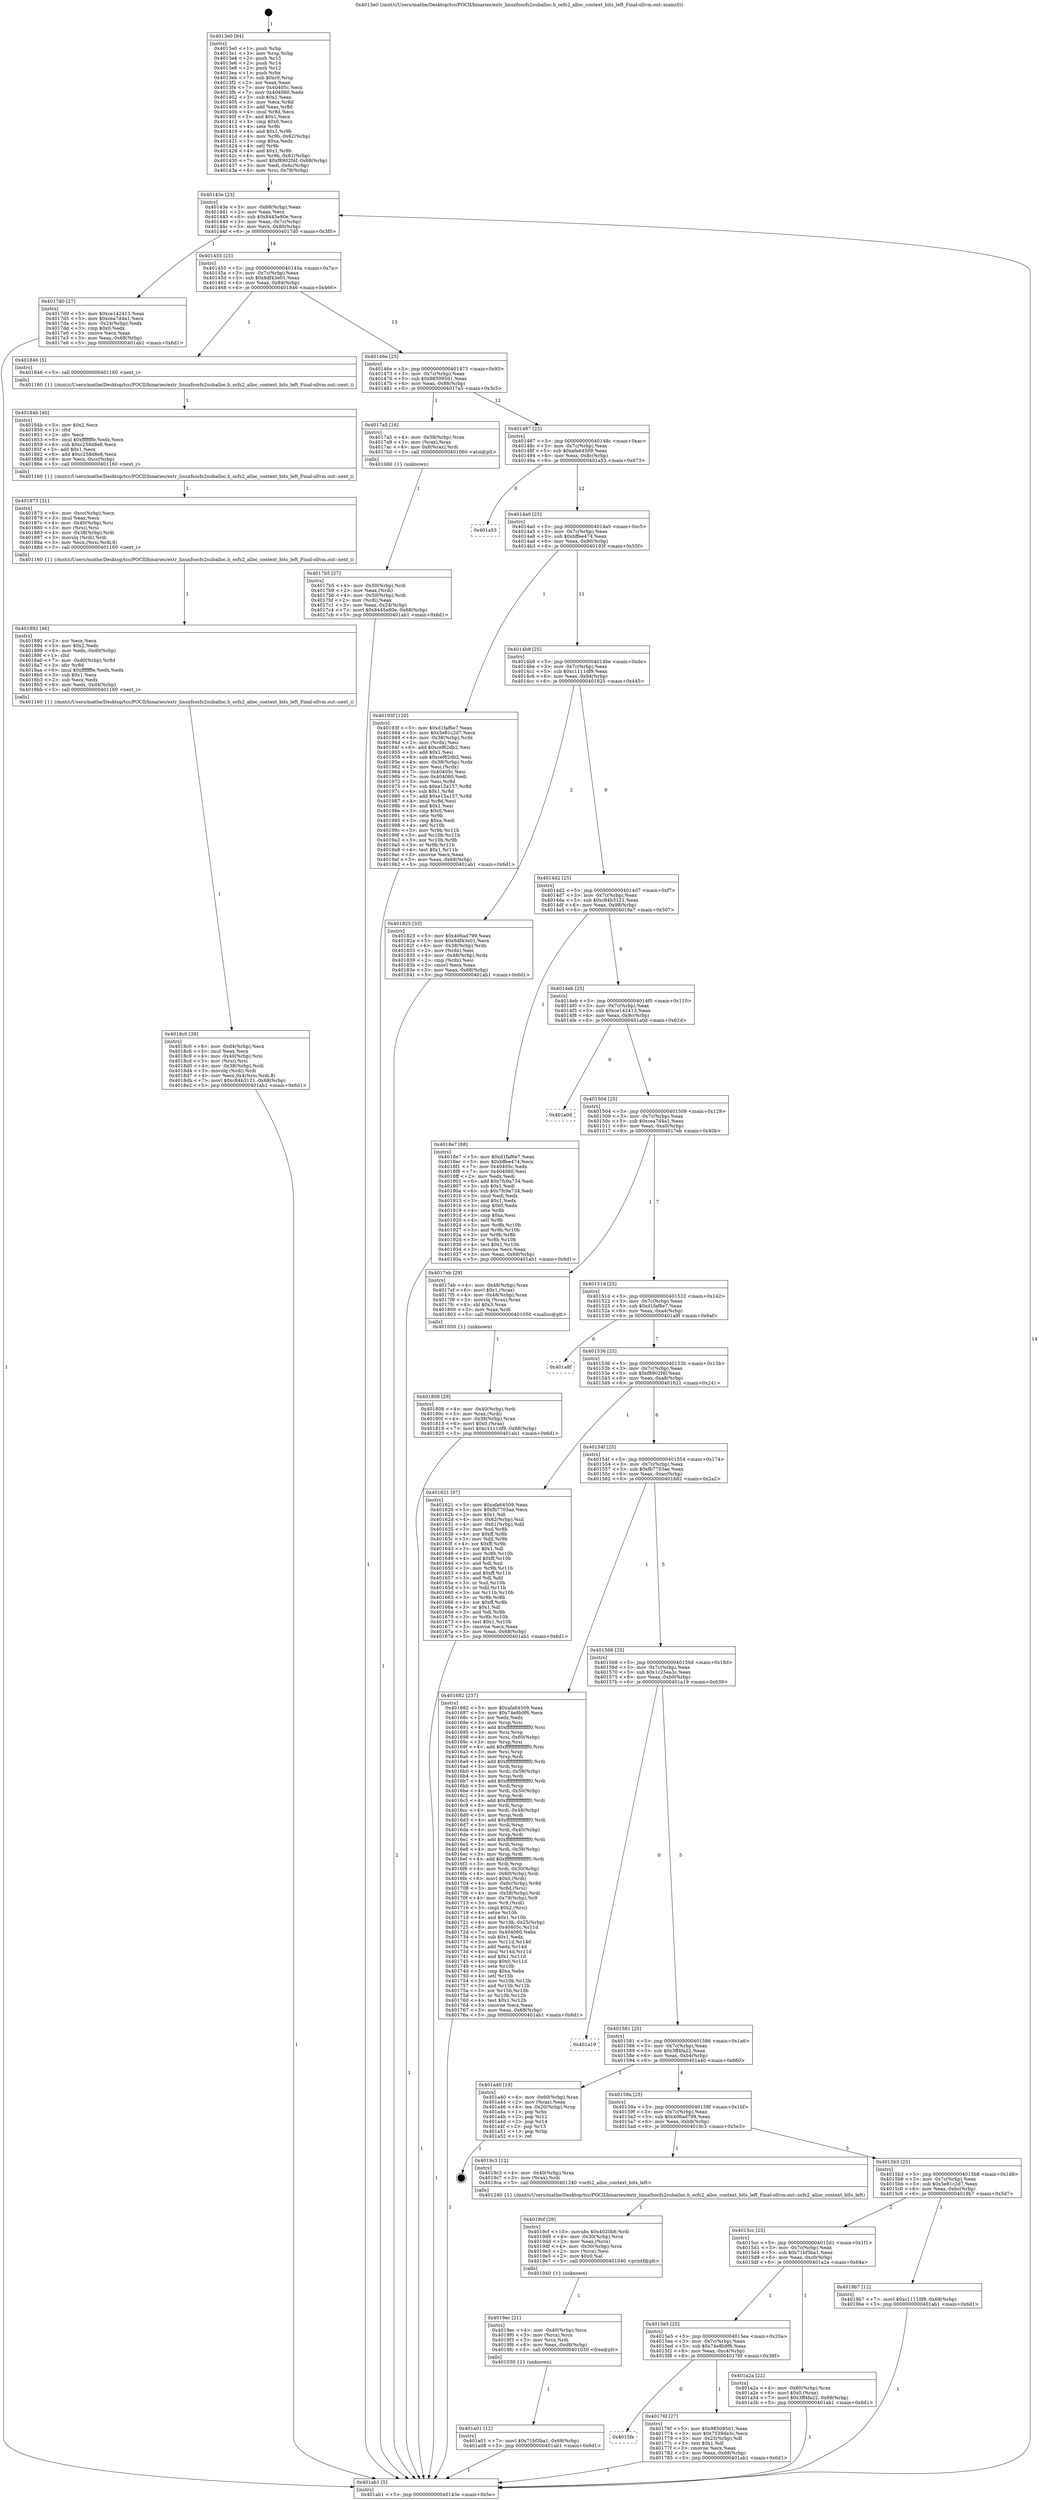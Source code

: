 digraph "0x4013e0" {
  label = "0x4013e0 (/mnt/c/Users/mathe/Desktop/tcc/POCII/binaries/extr_linuxfsocfs2suballoc.h_ocfs2_alloc_context_bits_left_Final-ollvm.out::main(0))"
  labelloc = "t"
  node[shape=record]

  Entry [label="",width=0.3,height=0.3,shape=circle,fillcolor=black,style=filled]
  "0x40143e" [label="{
     0x40143e [23]\l
     | [instrs]\l
     &nbsp;&nbsp;0x40143e \<+3\>: mov -0x68(%rbp),%eax\l
     &nbsp;&nbsp;0x401441 \<+2\>: mov %eax,%ecx\l
     &nbsp;&nbsp;0x401443 \<+6\>: sub $0x8445e80e,%ecx\l
     &nbsp;&nbsp;0x401449 \<+3\>: mov %eax,-0x7c(%rbp)\l
     &nbsp;&nbsp;0x40144c \<+3\>: mov %ecx,-0x80(%rbp)\l
     &nbsp;&nbsp;0x40144f \<+6\>: je 00000000004017d0 \<main+0x3f0\>\l
  }"]
  "0x4017d0" [label="{
     0x4017d0 [27]\l
     | [instrs]\l
     &nbsp;&nbsp;0x4017d0 \<+5\>: mov $0xce142413,%eax\l
     &nbsp;&nbsp;0x4017d5 \<+5\>: mov $0xcea7d4a1,%ecx\l
     &nbsp;&nbsp;0x4017da \<+3\>: mov -0x24(%rbp),%edx\l
     &nbsp;&nbsp;0x4017dd \<+3\>: cmp $0x0,%edx\l
     &nbsp;&nbsp;0x4017e0 \<+3\>: cmove %ecx,%eax\l
     &nbsp;&nbsp;0x4017e3 \<+3\>: mov %eax,-0x68(%rbp)\l
     &nbsp;&nbsp;0x4017e6 \<+5\>: jmp 0000000000401ab1 \<main+0x6d1\>\l
  }"]
  "0x401455" [label="{
     0x401455 [25]\l
     | [instrs]\l
     &nbsp;&nbsp;0x401455 \<+5\>: jmp 000000000040145a \<main+0x7a\>\l
     &nbsp;&nbsp;0x40145a \<+3\>: mov -0x7c(%rbp),%eax\l
     &nbsp;&nbsp;0x40145d \<+5\>: sub $0x8df43e01,%eax\l
     &nbsp;&nbsp;0x401462 \<+6\>: mov %eax,-0x84(%rbp)\l
     &nbsp;&nbsp;0x401468 \<+6\>: je 0000000000401846 \<main+0x466\>\l
  }"]
  Exit [label="",width=0.3,height=0.3,shape=circle,fillcolor=black,style=filled,peripheries=2]
  "0x401846" [label="{
     0x401846 [5]\l
     | [instrs]\l
     &nbsp;&nbsp;0x401846 \<+5\>: call 0000000000401160 \<next_i\>\l
     | [calls]\l
     &nbsp;&nbsp;0x401160 \{1\} (/mnt/c/Users/mathe/Desktop/tcc/POCII/binaries/extr_linuxfsocfs2suballoc.h_ocfs2_alloc_context_bits_left_Final-ollvm.out::next_i)\l
  }"]
  "0x40146e" [label="{
     0x40146e [25]\l
     | [instrs]\l
     &nbsp;&nbsp;0x40146e \<+5\>: jmp 0000000000401473 \<main+0x93\>\l
     &nbsp;&nbsp;0x401473 \<+3\>: mov -0x7c(%rbp),%eax\l
     &nbsp;&nbsp;0x401476 \<+5\>: sub $0x985095d1,%eax\l
     &nbsp;&nbsp;0x40147b \<+6\>: mov %eax,-0x88(%rbp)\l
     &nbsp;&nbsp;0x401481 \<+6\>: je 00000000004017a5 \<main+0x3c5\>\l
  }"]
  "0x401a01" [label="{
     0x401a01 [12]\l
     | [instrs]\l
     &nbsp;&nbsp;0x401a01 \<+7\>: movl $0x71bf3ba1,-0x68(%rbp)\l
     &nbsp;&nbsp;0x401a08 \<+5\>: jmp 0000000000401ab1 \<main+0x6d1\>\l
  }"]
  "0x4017a5" [label="{
     0x4017a5 [16]\l
     | [instrs]\l
     &nbsp;&nbsp;0x4017a5 \<+4\>: mov -0x58(%rbp),%rax\l
     &nbsp;&nbsp;0x4017a9 \<+3\>: mov (%rax),%rax\l
     &nbsp;&nbsp;0x4017ac \<+4\>: mov 0x8(%rax),%rdi\l
     &nbsp;&nbsp;0x4017b0 \<+5\>: call 0000000000401060 \<atoi@plt\>\l
     | [calls]\l
     &nbsp;&nbsp;0x401060 \{1\} (unknown)\l
  }"]
  "0x401487" [label="{
     0x401487 [25]\l
     | [instrs]\l
     &nbsp;&nbsp;0x401487 \<+5\>: jmp 000000000040148c \<main+0xac\>\l
     &nbsp;&nbsp;0x40148c \<+3\>: mov -0x7c(%rbp),%eax\l
     &nbsp;&nbsp;0x40148f \<+5\>: sub $0xafa64509,%eax\l
     &nbsp;&nbsp;0x401494 \<+6\>: mov %eax,-0x8c(%rbp)\l
     &nbsp;&nbsp;0x40149a \<+6\>: je 0000000000401a53 \<main+0x673\>\l
  }"]
  "0x4019ec" [label="{
     0x4019ec [21]\l
     | [instrs]\l
     &nbsp;&nbsp;0x4019ec \<+4\>: mov -0x40(%rbp),%rcx\l
     &nbsp;&nbsp;0x4019f0 \<+3\>: mov (%rcx),%rcx\l
     &nbsp;&nbsp;0x4019f3 \<+3\>: mov %rcx,%rdi\l
     &nbsp;&nbsp;0x4019f6 \<+6\>: mov %eax,-0xd8(%rbp)\l
     &nbsp;&nbsp;0x4019fc \<+5\>: call 0000000000401030 \<free@plt\>\l
     | [calls]\l
     &nbsp;&nbsp;0x401030 \{1\} (unknown)\l
  }"]
  "0x401a53" [label="{
     0x401a53\l
  }", style=dashed]
  "0x4014a0" [label="{
     0x4014a0 [25]\l
     | [instrs]\l
     &nbsp;&nbsp;0x4014a0 \<+5\>: jmp 00000000004014a5 \<main+0xc5\>\l
     &nbsp;&nbsp;0x4014a5 \<+3\>: mov -0x7c(%rbp),%eax\l
     &nbsp;&nbsp;0x4014a8 \<+5\>: sub $0xbffee474,%eax\l
     &nbsp;&nbsp;0x4014ad \<+6\>: mov %eax,-0x90(%rbp)\l
     &nbsp;&nbsp;0x4014b3 \<+6\>: je 000000000040193f \<main+0x55f\>\l
  }"]
  "0x4019cf" [label="{
     0x4019cf [29]\l
     | [instrs]\l
     &nbsp;&nbsp;0x4019cf \<+10\>: movabs $0x4020b6,%rdi\l
     &nbsp;&nbsp;0x4019d9 \<+4\>: mov -0x30(%rbp),%rcx\l
     &nbsp;&nbsp;0x4019dd \<+2\>: mov %eax,(%rcx)\l
     &nbsp;&nbsp;0x4019df \<+4\>: mov -0x30(%rbp),%rcx\l
     &nbsp;&nbsp;0x4019e3 \<+2\>: mov (%rcx),%esi\l
     &nbsp;&nbsp;0x4019e5 \<+2\>: mov $0x0,%al\l
     &nbsp;&nbsp;0x4019e7 \<+5\>: call 0000000000401040 \<printf@plt\>\l
     | [calls]\l
     &nbsp;&nbsp;0x401040 \{1\} (unknown)\l
  }"]
  "0x40193f" [label="{
     0x40193f [120]\l
     | [instrs]\l
     &nbsp;&nbsp;0x40193f \<+5\>: mov $0xd1faf6e7,%eax\l
     &nbsp;&nbsp;0x401944 \<+5\>: mov $0x5e81c2d7,%ecx\l
     &nbsp;&nbsp;0x401949 \<+4\>: mov -0x38(%rbp),%rdx\l
     &nbsp;&nbsp;0x40194d \<+2\>: mov (%rdx),%esi\l
     &nbsp;&nbsp;0x40194f \<+6\>: add $0xcef62db2,%esi\l
     &nbsp;&nbsp;0x401955 \<+3\>: add $0x1,%esi\l
     &nbsp;&nbsp;0x401958 \<+6\>: sub $0xcef62db2,%esi\l
     &nbsp;&nbsp;0x40195e \<+4\>: mov -0x38(%rbp),%rdx\l
     &nbsp;&nbsp;0x401962 \<+2\>: mov %esi,(%rdx)\l
     &nbsp;&nbsp;0x401964 \<+7\>: mov 0x40405c,%esi\l
     &nbsp;&nbsp;0x40196b \<+7\>: mov 0x404060,%edi\l
     &nbsp;&nbsp;0x401972 \<+3\>: mov %esi,%r8d\l
     &nbsp;&nbsp;0x401975 \<+7\>: sub $0xe15a157,%r8d\l
     &nbsp;&nbsp;0x40197c \<+4\>: sub $0x1,%r8d\l
     &nbsp;&nbsp;0x401980 \<+7\>: add $0xe15a157,%r8d\l
     &nbsp;&nbsp;0x401987 \<+4\>: imul %r8d,%esi\l
     &nbsp;&nbsp;0x40198b \<+3\>: and $0x1,%esi\l
     &nbsp;&nbsp;0x40198e \<+3\>: cmp $0x0,%esi\l
     &nbsp;&nbsp;0x401991 \<+4\>: sete %r9b\l
     &nbsp;&nbsp;0x401995 \<+3\>: cmp $0xa,%edi\l
     &nbsp;&nbsp;0x401998 \<+4\>: setl %r10b\l
     &nbsp;&nbsp;0x40199c \<+3\>: mov %r9b,%r11b\l
     &nbsp;&nbsp;0x40199f \<+3\>: and %r10b,%r11b\l
     &nbsp;&nbsp;0x4019a2 \<+3\>: xor %r10b,%r9b\l
     &nbsp;&nbsp;0x4019a5 \<+3\>: or %r9b,%r11b\l
     &nbsp;&nbsp;0x4019a8 \<+4\>: test $0x1,%r11b\l
     &nbsp;&nbsp;0x4019ac \<+3\>: cmovne %ecx,%eax\l
     &nbsp;&nbsp;0x4019af \<+3\>: mov %eax,-0x68(%rbp)\l
     &nbsp;&nbsp;0x4019b2 \<+5\>: jmp 0000000000401ab1 \<main+0x6d1\>\l
  }"]
  "0x4014b9" [label="{
     0x4014b9 [25]\l
     | [instrs]\l
     &nbsp;&nbsp;0x4014b9 \<+5\>: jmp 00000000004014be \<main+0xde\>\l
     &nbsp;&nbsp;0x4014be \<+3\>: mov -0x7c(%rbp),%eax\l
     &nbsp;&nbsp;0x4014c1 \<+5\>: sub $0xc1111df9,%eax\l
     &nbsp;&nbsp;0x4014c6 \<+6\>: mov %eax,-0x94(%rbp)\l
     &nbsp;&nbsp;0x4014cc \<+6\>: je 0000000000401825 \<main+0x445\>\l
  }"]
  "0x4018c0" [label="{
     0x4018c0 [39]\l
     | [instrs]\l
     &nbsp;&nbsp;0x4018c0 \<+6\>: mov -0xd4(%rbp),%ecx\l
     &nbsp;&nbsp;0x4018c6 \<+3\>: imul %eax,%ecx\l
     &nbsp;&nbsp;0x4018c9 \<+4\>: mov -0x40(%rbp),%rsi\l
     &nbsp;&nbsp;0x4018cd \<+3\>: mov (%rsi),%rsi\l
     &nbsp;&nbsp;0x4018d0 \<+4\>: mov -0x38(%rbp),%rdi\l
     &nbsp;&nbsp;0x4018d4 \<+3\>: movslq (%rdi),%rdi\l
     &nbsp;&nbsp;0x4018d7 \<+4\>: mov %ecx,0x4(%rsi,%rdi,8)\l
     &nbsp;&nbsp;0x4018db \<+7\>: movl $0xc84b3121,-0x68(%rbp)\l
     &nbsp;&nbsp;0x4018e2 \<+5\>: jmp 0000000000401ab1 \<main+0x6d1\>\l
  }"]
  "0x401825" [label="{
     0x401825 [33]\l
     | [instrs]\l
     &nbsp;&nbsp;0x401825 \<+5\>: mov $0x406ad799,%eax\l
     &nbsp;&nbsp;0x40182a \<+5\>: mov $0x8df43e01,%ecx\l
     &nbsp;&nbsp;0x40182f \<+4\>: mov -0x38(%rbp),%rdx\l
     &nbsp;&nbsp;0x401833 \<+2\>: mov (%rdx),%esi\l
     &nbsp;&nbsp;0x401835 \<+4\>: mov -0x48(%rbp),%rdx\l
     &nbsp;&nbsp;0x401839 \<+2\>: cmp (%rdx),%esi\l
     &nbsp;&nbsp;0x40183b \<+3\>: cmovl %ecx,%eax\l
     &nbsp;&nbsp;0x40183e \<+3\>: mov %eax,-0x68(%rbp)\l
     &nbsp;&nbsp;0x401841 \<+5\>: jmp 0000000000401ab1 \<main+0x6d1\>\l
  }"]
  "0x4014d2" [label="{
     0x4014d2 [25]\l
     | [instrs]\l
     &nbsp;&nbsp;0x4014d2 \<+5\>: jmp 00000000004014d7 \<main+0xf7\>\l
     &nbsp;&nbsp;0x4014d7 \<+3\>: mov -0x7c(%rbp),%eax\l
     &nbsp;&nbsp;0x4014da \<+5\>: sub $0xc84b3121,%eax\l
     &nbsp;&nbsp;0x4014df \<+6\>: mov %eax,-0x98(%rbp)\l
     &nbsp;&nbsp;0x4014e5 \<+6\>: je 00000000004018e7 \<main+0x507\>\l
  }"]
  "0x401892" [label="{
     0x401892 [46]\l
     | [instrs]\l
     &nbsp;&nbsp;0x401892 \<+2\>: xor %ecx,%ecx\l
     &nbsp;&nbsp;0x401894 \<+5\>: mov $0x2,%edx\l
     &nbsp;&nbsp;0x401899 \<+6\>: mov %edx,-0xd0(%rbp)\l
     &nbsp;&nbsp;0x40189f \<+1\>: cltd\l
     &nbsp;&nbsp;0x4018a0 \<+7\>: mov -0xd0(%rbp),%r8d\l
     &nbsp;&nbsp;0x4018a7 \<+3\>: idiv %r8d\l
     &nbsp;&nbsp;0x4018aa \<+6\>: imul $0xfffffffe,%edx,%edx\l
     &nbsp;&nbsp;0x4018b0 \<+3\>: sub $0x1,%ecx\l
     &nbsp;&nbsp;0x4018b3 \<+2\>: sub %ecx,%edx\l
     &nbsp;&nbsp;0x4018b5 \<+6\>: mov %edx,-0xd4(%rbp)\l
     &nbsp;&nbsp;0x4018bb \<+5\>: call 0000000000401160 \<next_i\>\l
     | [calls]\l
     &nbsp;&nbsp;0x401160 \{1\} (/mnt/c/Users/mathe/Desktop/tcc/POCII/binaries/extr_linuxfsocfs2suballoc.h_ocfs2_alloc_context_bits_left_Final-ollvm.out::next_i)\l
  }"]
  "0x4018e7" [label="{
     0x4018e7 [88]\l
     | [instrs]\l
     &nbsp;&nbsp;0x4018e7 \<+5\>: mov $0xd1faf6e7,%eax\l
     &nbsp;&nbsp;0x4018ec \<+5\>: mov $0xbffee474,%ecx\l
     &nbsp;&nbsp;0x4018f1 \<+7\>: mov 0x40405c,%edx\l
     &nbsp;&nbsp;0x4018f8 \<+7\>: mov 0x404060,%esi\l
     &nbsp;&nbsp;0x4018ff \<+2\>: mov %edx,%edi\l
     &nbsp;&nbsp;0x401901 \<+6\>: add $0x7fc9a734,%edi\l
     &nbsp;&nbsp;0x401907 \<+3\>: sub $0x1,%edi\l
     &nbsp;&nbsp;0x40190a \<+6\>: sub $0x7fc9a734,%edi\l
     &nbsp;&nbsp;0x401910 \<+3\>: imul %edi,%edx\l
     &nbsp;&nbsp;0x401913 \<+3\>: and $0x1,%edx\l
     &nbsp;&nbsp;0x401916 \<+3\>: cmp $0x0,%edx\l
     &nbsp;&nbsp;0x401919 \<+4\>: sete %r8b\l
     &nbsp;&nbsp;0x40191d \<+3\>: cmp $0xa,%esi\l
     &nbsp;&nbsp;0x401920 \<+4\>: setl %r9b\l
     &nbsp;&nbsp;0x401924 \<+3\>: mov %r8b,%r10b\l
     &nbsp;&nbsp;0x401927 \<+3\>: and %r9b,%r10b\l
     &nbsp;&nbsp;0x40192a \<+3\>: xor %r9b,%r8b\l
     &nbsp;&nbsp;0x40192d \<+3\>: or %r8b,%r10b\l
     &nbsp;&nbsp;0x401930 \<+4\>: test $0x1,%r10b\l
     &nbsp;&nbsp;0x401934 \<+3\>: cmovne %ecx,%eax\l
     &nbsp;&nbsp;0x401937 \<+3\>: mov %eax,-0x68(%rbp)\l
     &nbsp;&nbsp;0x40193a \<+5\>: jmp 0000000000401ab1 \<main+0x6d1\>\l
  }"]
  "0x4014eb" [label="{
     0x4014eb [25]\l
     | [instrs]\l
     &nbsp;&nbsp;0x4014eb \<+5\>: jmp 00000000004014f0 \<main+0x110\>\l
     &nbsp;&nbsp;0x4014f0 \<+3\>: mov -0x7c(%rbp),%eax\l
     &nbsp;&nbsp;0x4014f3 \<+5\>: sub $0xce142413,%eax\l
     &nbsp;&nbsp;0x4014f8 \<+6\>: mov %eax,-0x9c(%rbp)\l
     &nbsp;&nbsp;0x4014fe \<+6\>: je 0000000000401a0d \<main+0x62d\>\l
  }"]
  "0x401873" [label="{
     0x401873 [31]\l
     | [instrs]\l
     &nbsp;&nbsp;0x401873 \<+6\>: mov -0xcc(%rbp),%ecx\l
     &nbsp;&nbsp;0x401879 \<+3\>: imul %eax,%ecx\l
     &nbsp;&nbsp;0x40187c \<+4\>: mov -0x40(%rbp),%rsi\l
     &nbsp;&nbsp;0x401880 \<+3\>: mov (%rsi),%rsi\l
     &nbsp;&nbsp;0x401883 \<+4\>: mov -0x38(%rbp),%rdi\l
     &nbsp;&nbsp;0x401887 \<+3\>: movslq (%rdi),%rdi\l
     &nbsp;&nbsp;0x40188a \<+3\>: mov %ecx,(%rsi,%rdi,8)\l
     &nbsp;&nbsp;0x40188d \<+5\>: call 0000000000401160 \<next_i\>\l
     | [calls]\l
     &nbsp;&nbsp;0x401160 \{1\} (/mnt/c/Users/mathe/Desktop/tcc/POCII/binaries/extr_linuxfsocfs2suballoc.h_ocfs2_alloc_context_bits_left_Final-ollvm.out::next_i)\l
  }"]
  "0x401a0d" [label="{
     0x401a0d\l
  }", style=dashed]
  "0x401504" [label="{
     0x401504 [25]\l
     | [instrs]\l
     &nbsp;&nbsp;0x401504 \<+5\>: jmp 0000000000401509 \<main+0x129\>\l
     &nbsp;&nbsp;0x401509 \<+3\>: mov -0x7c(%rbp),%eax\l
     &nbsp;&nbsp;0x40150c \<+5\>: sub $0xcea7d4a1,%eax\l
     &nbsp;&nbsp;0x401511 \<+6\>: mov %eax,-0xa0(%rbp)\l
     &nbsp;&nbsp;0x401517 \<+6\>: je 00000000004017eb \<main+0x40b\>\l
  }"]
  "0x40184b" [label="{
     0x40184b [40]\l
     | [instrs]\l
     &nbsp;&nbsp;0x40184b \<+5\>: mov $0x2,%ecx\l
     &nbsp;&nbsp;0x401850 \<+1\>: cltd\l
     &nbsp;&nbsp;0x401851 \<+2\>: idiv %ecx\l
     &nbsp;&nbsp;0x401853 \<+6\>: imul $0xfffffffe,%edx,%ecx\l
     &nbsp;&nbsp;0x401859 \<+6\>: sub $0xc258d8e8,%ecx\l
     &nbsp;&nbsp;0x40185f \<+3\>: add $0x1,%ecx\l
     &nbsp;&nbsp;0x401862 \<+6\>: add $0xc258d8e8,%ecx\l
     &nbsp;&nbsp;0x401868 \<+6\>: mov %ecx,-0xcc(%rbp)\l
     &nbsp;&nbsp;0x40186e \<+5\>: call 0000000000401160 \<next_i\>\l
     | [calls]\l
     &nbsp;&nbsp;0x401160 \{1\} (/mnt/c/Users/mathe/Desktop/tcc/POCII/binaries/extr_linuxfsocfs2suballoc.h_ocfs2_alloc_context_bits_left_Final-ollvm.out::next_i)\l
  }"]
  "0x4017eb" [label="{
     0x4017eb [29]\l
     | [instrs]\l
     &nbsp;&nbsp;0x4017eb \<+4\>: mov -0x48(%rbp),%rax\l
     &nbsp;&nbsp;0x4017ef \<+6\>: movl $0x1,(%rax)\l
     &nbsp;&nbsp;0x4017f5 \<+4\>: mov -0x48(%rbp),%rax\l
     &nbsp;&nbsp;0x4017f9 \<+3\>: movslq (%rax),%rax\l
     &nbsp;&nbsp;0x4017fc \<+4\>: shl $0x3,%rax\l
     &nbsp;&nbsp;0x401800 \<+3\>: mov %rax,%rdi\l
     &nbsp;&nbsp;0x401803 \<+5\>: call 0000000000401050 \<malloc@plt\>\l
     | [calls]\l
     &nbsp;&nbsp;0x401050 \{1\} (unknown)\l
  }"]
  "0x40151d" [label="{
     0x40151d [25]\l
     | [instrs]\l
     &nbsp;&nbsp;0x40151d \<+5\>: jmp 0000000000401522 \<main+0x142\>\l
     &nbsp;&nbsp;0x401522 \<+3\>: mov -0x7c(%rbp),%eax\l
     &nbsp;&nbsp;0x401525 \<+5\>: sub $0xd1faf6e7,%eax\l
     &nbsp;&nbsp;0x40152a \<+6\>: mov %eax,-0xa4(%rbp)\l
     &nbsp;&nbsp;0x401530 \<+6\>: je 0000000000401a8f \<main+0x6af\>\l
  }"]
  "0x401808" [label="{
     0x401808 [29]\l
     | [instrs]\l
     &nbsp;&nbsp;0x401808 \<+4\>: mov -0x40(%rbp),%rdi\l
     &nbsp;&nbsp;0x40180c \<+3\>: mov %rax,(%rdi)\l
     &nbsp;&nbsp;0x40180f \<+4\>: mov -0x38(%rbp),%rax\l
     &nbsp;&nbsp;0x401813 \<+6\>: movl $0x0,(%rax)\l
     &nbsp;&nbsp;0x401819 \<+7\>: movl $0xc1111df9,-0x68(%rbp)\l
     &nbsp;&nbsp;0x401820 \<+5\>: jmp 0000000000401ab1 \<main+0x6d1\>\l
  }"]
  "0x401a8f" [label="{
     0x401a8f\l
  }", style=dashed]
  "0x401536" [label="{
     0x401536 [25]\l
     | [instrs]\l
     &nbsp;&nbsp;0x401536 \<+5\>: jmp 000000000040153b \<main+0x15b\>\l
     &nbsp;&nbsp;0x40153b \<+3\>: mov -0x7c(%rbp),%eax\l
     &nbsp;&nbsp;0x40153e \<+5\>: sub $0xf8902f4f,%eax\l
     &nbsp;&nbsp;0x401543 \<+6\>: mov %eax,-0xa8(%rbp)\l
     &nbsp;&nbsp;0x401549 \<+6\>: je 0000000000401621 \<main+0x241\>\l
  }"]
  "0x4017b5" [label="{
     0x4017b5 [27]\l
     | [instrs]\l
     &nbsp;&nbsp;0x4017b5 \<+4\>: mov -0x50(%rbp),%rdi\l
     &nbsp;&nbsp;0x4017b9 \<+2\>: mov %eax,(%rdi)\l
     &nbsp;&nbsp;0x4017bb \<+4\>: mov -0x50(%rbp),%rdi\l
     &nbsp;&nbsp;0x4017bf \<+2\>: mov (%rdi),%eax\l
     &nbsp;&nbsp;0x4017c1 \<+3\>: mov %eax,-0x24(%rbp)\l
     &nbsp;&nbsp;0x4017c4 \<+7\>: movl $0x8445e80e,-0x68(%rbp)\l
     &nbsp;&nbsp;0x4017cb \<+5\>: jmp 0000000000401ab1 \<main+0x6d1\>\l
  }"]
  "0x401621" [label="{
     0x401621 [97]\l
     | [instrs]\l
     &nbsp;&nbsp;0x401621 \<+5\>: mov $0xafa64509,%eax\l
     &nbsp;&nbsp;0x401626 \<+5\>: mov $0xfb7703ae,%ecx\l
     &nbsp;&nbsp;0x40162b \<+2\>: mov $0x1,%dl\l
     &nbsp;&nbsp;0x40162d \<+4\>: mov -0x62(%rbp),%sil\l
     &nbsp;&nbsp;0x401631 \<+4\>: mov -0x61(%rbp),%dil\l
     &nbsp;&nbsp;0x401635 \<+3\>: mov %sil,%r8b\l
     &nbsp;&nbsp;0x401638 \<+4\>: xor $0xff,%r8b\l
     &nbsp;&nbsp;0x40163c \<+3\>: mov %dil,%r9b\l
     &nbsp;&nbsp;0x40163f \<+4\>: xor $0xff,%r9b\l
     &nbsp;&nbsp;0x401643 \<+3\>: xor $0x1,%dl\l
     &nbsp;&nbsp;0x401646 \<+3\>: mov %r8b,%r10b\l
     &nbsp;&nbsp;0x401649 \<+4\>: and $0xff,%r10b\l
     &nbsp;&nbsp;0x40164d \<+3\>: and %dl,%sil\l
     &nbsp;&nbsp;0x401650 \<+3\>: mov %r9b,%r11b\l
     &nbsp;&nbsp;0x401653 \<+4\>: and $0xff,%r11b\l
     &nbsp;&nbsp;0x401657 \<+3\>: and %dl,%dil\l
     &nbsp;&nbsp;0x40165a \<+3\>: or %sil,%r10b\l
     &nbsp;&nbsp;0x40165d \<+3\>: or %dil,%r11b\l
     &nbsp;&nbsp;0x401660 \<+3\>: xor %r11b,%r10b\l
     &nbsp;&nbsp;0x401663 \<+3\>: or %r9b,%r8b\l
     &nbsp;&nbsp;0x401666 \<+4\>: xor $0xff,%r8b\l
     &nbsp;&nbsp;0x40166a \<+3\>: or $0x1,%dl\l
     &nbsp;&nbsp;0x40166d \<+3\>: and %dl,%r8b\l
     &nbsp;&nbsp;0x401670 \<+3\>: or %r8b,%r10b\l
     &nbsp;&nbsp;0x401673 \<+4\>: test $0x1,%r10b\l
     &nbsp;&nbsp;0x401677 \<+3\>: cmovne %ecx,%eax\l
     &nbsp;&nbsp;0x40167a \<+3\>: mov %eax,-0x68(%rbp)\l
     &nbsp;&nbsp;0x40167d \<+5\>: jmp 0000000000401ab1 \<main+0x6d1\>\l
  }"]
  "0x40154f" [label="{
     0x40154f [25]\l
     | [instrs]\l
     &nbsp;&nbsp;0x40154f \<+5\>: jmp 0000000000401554 \<main+0x174\>\l
     &nbsp;&nbsp;0x401554 \<+3\>: mov -0x7c(%rbp),%eax\l
     &nbsp;&nbsp;0x401557 \<+5\>: sub $0xfb7703ae,%eax\l
     &nbsp;&nbsp;0x40155c \<+6\>: mov %eax,-0xac(%rbp)\l
     &nbsp;&nbsp;0x401562 \<+6\>: je 0000000000401682 \<main+0x2a2\>\l
  }"]
  "0x401ab1" [label="{
     0x401ab1 [5]\l
     | [instrs]\l
     &nbsp;&nbsp;0x401ab1 \<+5\>: jmp 000000000040143e \<main+0x5e\>\l
  }"]
  "0x4013e0" [label="{
     0x4013e0 [94]\l
     | [instrs]\l
     &nbsp;&nbsp;0x4013e0 \<+1\>: push %rbp\l
     &nbsp;&nbsp;0x4013e1 \<+3\>: mov %rsp,%rbp\l
     &nbsp;&nbsp;0x4013e4 \<+2\>: push %r15\l
     &nbsp;&nbsp;0x4013e6 \<+2\>: push %r14\l
     &nbsp;&nbsp;0x4013e8 \<+2\>: push %r12\l
     &nbsp;&nbsp;0x4013ea \<+1\>: push %rbx\l
     &nbsp;&nbsp;0x4013eb \<+7\>: sub $0xc0,%rsp\l
     &nbsp;&nbsp;0x4013f2 \<+2\>: xor %eax,%eax\l
     &nbsp;&nbsp;0x4013f4 \<+7\>: mov 0x40405c,%ecx\l
     &nbsp;&nbsp;0x4013fb \<+7\>: mov 0x404060,%edx\l
     &nbsp;&nbsp;0x401402 \<+3\>: sub $0x1,%eax\l
     &nbsp;&nbsp;0x401405 \<+3\>: mov %ecx,%r8d\l
     &nbsp;&nbsp;0x401408 \<+3\>: add %eax,%r8d\l
     &nbsp;&nbsp;0x40140b \<+4\>: imul %r8d,%ecx\l
     &nbsp;&nbsp;0x40140f \<+3\>: and $0x1,%ecx\l
     &nbsp;&nbsp;0x401412 \<+3\>: cmp $0x0,%ecx\l
     &nbsp;&nbsp;0x401415 \<+4\>: sete %r9b\l
     &nbsp;&nbsp;0x401419 \<+4\>: and $0x1,%r9b\l
     &nbsp;&nbsp;0x40141d \<+4\>: mov %r9b,-0x62(%rbp)\l
     &nbsp;&nbsp;0x401421 \<+3\>: cmp $0xa,%edx\l
     &nbsp;&nbsp;0x401424 \<+4\>: setl %r9b\l
     &nbsp;&nbsp;0x401428 \<+4\>: and $0x1,%r9b\l
     &nbsp;&nbsp;0x40142c \<+4\>: mov %r9b,-0x61(%rbp)\l
     &nbsp;&nbsp;0x401430 \<+7\>: movl $0xf8902f4f,-0x68(%rbp)\l
     &nbsp;&nbsp;0x401437 \<+3\>: mov %edi,-0x6c(%rbp)\l
     &nbsp;&nbsp;0x40143a \<+4\>: mov %rsi,-0x78(%rbp)\l
  }"]
  "0x4015fe" [label="{
     0x4015fe\l
  }", style=dashed]
  "0x401682" [label="{
     0x401682 [237]\l
     | [instrs]\l
     &nbsp;&nbsp;0x401682 \<+5\>: mov $0xafa64509,%eax\l
     &nbsp;&nbsp;0x401687 \<+5\>: mov $0x74e8b9f6,%ecx\l
     &nbsp;&nbsp;0x40168c \<+2\>: xor %edx,%edx\l
     &nbsp;&nbsp;0x40168e \<+3\>: mov %rsp,%rsi\l
     &nbsp;&nbsp;0x401691 \<+4\>: add $0xfffffffffffffff0,%rsi\l
     &nbsp;&nbsp;0x401695 \<+3\>: mov %rsi,%rsp\l
     &nbsp;&nbsp;0x401698 \<+4\>: mov %rsi,-0x60(%rbp)\l
     &nbsp;&nbsp;0x40169c \<+3\>: mov %rsp,%rsi\l
     &nbsp;&nbsp;0x40169f \<+4\>: add $0xfffffffffffffff0,%rsi\l
     &nbsp;&nbsp;0x4016a3 \<+3\>: mov %rsi,%rsp\l
     &nbsp;&nbsp;0x4016a6 \<+3\>: mov %rsp,%rdi\l
     &nbsp;&nbsp;0x4016a9 \<+4\>: add $0xfffffffffffffff0,%rdi\l
     &nbsp;&nbsp;0x4016ad \<+3\>: mov %rdi,%rsp\l
     &nbsp;&nbsp;0x4016b0 \<+4\>: mov %rdi,-0x58(%rbp)\l
     &nbsp;&nbsp;0x4016b4 \<+3\>: mov %rsp,%rdi\l
     &nbsp;&nbsp;0x4016b7 \<+4\>: add $0xfffffffffffffff0,%rdi\l
     &nbsp;&nbsp;0x4016bb \<+3\>: mov %rdi,%rsp\l
     &nbsp;&nbsp;0x4016be \<+4\>: mov %rdi,-0x50(%rbp)\l
     &nbsp;&nbsp;0x4016c2 \<+3\>: mov %rsp,%rdi\l
     &nbsp;&nbsp;0x4016c5 \<+4\>: add $0xfffffffffffffff0,%rdi\l
     &nbsp;&nbsp;0x4016c9 \<+3\>: mov %rdi,%rsp\l
     &nbsp;&nbsp;0x4016cc \<+4\>: mov %rdi,-0x48(%rbp)\l
     &nbsp;&nbsp;0x4016d0 \<+3\>: mov %rsp,%rdi\l
     &nbsp;&nbsp;0x4016d3 \<+4\>: add $0xfffffffffffffff0,%rdi\l
     &nbsp;&nbsp;0x4016d7 \<+3\>: mov %rdi,%rsp\l
     &nbsp;&nbsp;0x4016da \<+4\>: mov %rdi,-0x40(%rbp)\l
     &nbsp;&nbsp;0x4016de \<+3\>: mov %rsp,%rdi\l
     &nbsp;&nbsp;0x4016e1 \<+4\>: add $0xfffffffffffffff0,%rdi\l
     &nbsp;&nbsp;0x4016e5 \<+3\>: mov %rdi,%rsp\l
     &nbsp;&nbsp;0x4016e8 \<+4\>: mov %rdi,-0x38(%rbp)\l
     &nbsp;&nbsp;0x4016ec \<+3\>: mov %rsp,%rdi\l
     &nbsp;&nbsp;0x4016ef \<+4\>: add $0xfffffffffffffff0,%rdi\l
     &nbsp;&nbsp;0x4016f3 \<+3\>: mov %rdi,%rsp\l
     &nbsp;&nbsp;0x4016f6 \<+4\>: mov %rdi,-0x30(%rbp)\l
     &nbsp;&nbsp;0x4016fa \<+4\>: mov -0x60(%rbp),%rdi\l
     &nbsp;&nbsp;0x4016fe \<+6\>: movl $0x0,(%rdi)\l
     &nbsp;&nbsp;0x401704 \<+4\>: mov -0x6c(%rbp),%r8d\l
     &nbsp;&nbsp;0x401708 \<+3\>: mov %r8d,(%rsi)\l
     &nbsp;&nbsp;0x40170b \<+4\>: mov -0x58(%rbp),%rdi\l
     &nbsp;&nbsp;0x40170f \<+4\>: mov -0x78(%rbp),%r9\l
     &nbsp;&nbsp;0x401713 \<+3\>: mov %r9,(%rdi)\l
     &nbsp;&nbsp;0x401716 \<+3\>: cmpl $0x2,(%rsi)\l
     &nbsp;&nbsp;0x401719 \<+4\>: setne %r10b\l
     &nbsp;&nbsp;0x40171d \<+4\>: and $0x1,%r10b\l
     &nbsp;&nbsp;0x401721 \<+4\>: mov %r10b,-0x25(%rbp)\l
     &nbsp;&nbsp;0x401725 \<+8\>: mov 0x40405c,%r11d\l
     &nbsp;&nbsp;0x40172d \<+7\>: mov 0x404060,%ebx\l
     &nbsp;&nbsp;0x401734 \<+3\>: sub $0x1,%edx\l
     &nbsp;&nbsp;0x401737 \<+3\>: mov %r11d,%r14d\l
     &nbsp;&nbsp;0x40173a \<+3\>: add %edx,%r14d\l
     &nbsp;&nbsp;0x40173d \<+4\>: imul %r14d,%r11d\l
     &nbsp;&nbsp;0x401741 \<+4\>: and $0x1,%r11d\l
     &nbsp;&nbsp;0x401745 \<+4\>: cmp $0x0,%r11d\l
     &nbsp;&nbsp;0x401749 \<+4\>: sete %r10b\l
     &nbsp;&nbsp;0x40174d \<+3\>: cmp $0xa,%ebx\l
     &nbsp;&nbsp;0x401750 \<+4\>: setl %r15b\l
     &nbsp;&nbsp;0x401754 \<+3\>: mov %r10b,%r12b\l
     &nbsp;&nbsp;0x401757 \<+3\>: and %r15b,%r12b\l
     &nbsp;&nbsp;0x40175a \<+3\>: xor %r15b,%r10b\l
     &nbsp;&nbsp;0x40175d \<+3\>: or %r10b,%r12b\l
     &nbsp;&nbsp;0x401760 \<+4\>: test $0x1,%r12b\l
     &nbsp;&nbsp;0x401764 \<+3\>: cmovne %ecx,%eax\l
     &nbsp;&nbsp;0x401767 \<+3\>: mov %eax,-0x68(%rbp)\l
     &nbsp;&nbsp;0x40176a \<+5\>: jmp 0000000000401ab1 \<main+0x6d1\>\l
  }"]
  "0x401568" [label="{
     0x401568 [25]\l
     | [instrs]\l
     &nbsp;&nbsp;0x401568 \<+5\>: jmp 000000000040156d \<main+0x18d\>\l
     &nbsp;&nbsp;0x40156d \<+3\>: mov -0x7c(%rbp),%eax\l
     &nbsp;&nbsp;0x401570 \<+5\>: sub $0x1c25ea3c,%eax\l
     &nbsp;&nbsp;0x401575 \<+6\>: mov %eax,-0xb0(%rbp)\l
     &nbsp;&nbsp;0x40157b \<+6\>: je 0000000000401a19 \<main+0x639\>\l
  }"]
  "0x40176f" [label="{
     0x40176f [27]\l
     | [instrs]\l
     &nbsp;&nbsp;0x40176f \<+5\>: mov $0x985095d1,%eax\l
     &nbsp;&nbsp;0x401774 \<+5\>: mov $0x7539de3c,%ecx\l
     &nbsp;&nbsp;0x401779 \<+3\>: mov -0x25(%rbp),%dl\l
     &nbsp;&nbsp;0x40177c \<+3\>: test $0x1,%dl\l
     &nbsp;&nbsp;0x40177f \<+3\>: cmovne %ecx,%eax\l
     &nbsp;&nbsp;0x401782 \<+3\>: mov %eax,-0x68(%rbp)\l
     &nbsp;&nbsp;0x401785 \<+5\>: jmp 0000000000401ab1 \<main+0x6d1\>\l
  }"]
  "0x4015e5" [label="{
     0x4015e5 [25]\l
     | [instrs]\l
     &nbsp;&nbsp;0x4015e5 \<+5\>: jmp 00000000004015ea \<main+0x20a\>\l
     &nbsp;&nbsp;0x4015ea \<+3\>: mov -0x7c(%rbp),%eax\l
     &nbsp;&nbsp;0x4015ed \<+5\>: sub $0x74e8b9f6,%eax\l
     &nbsp;&nbsp;0x4015f2 \<+6\>: mov %eax,-0xc4(%rbp)\l
     &nbsp;&nbsp;0x4015f8 \<+6\>: je 000000000040176f \<main+0x38f\>\l
  }"]
  "0x401a19" [label="{
     0x401a19\l
  }", style=dashed]
  "0x401581" [label="{
     0x401581 [25]\l
     | [instrs]\l
     &nbsp;&nbsp;0x401581 \<+5\>: jmp 0000000000401586 \<main+0x1a6\>\l
     &nbsp;&nbsp;0x401586 \<+3\>: mov -0x7c(%rbp),%eax\l
     &nbsp;&nbsp;0x401589 \<+5\>: sub $0x3ff4fa22,%eax\l
     &nbsp;&nbsp;0x40158e \<+6\>: mov %eax,-0xb4(%rbp)\l
     &nbsp;&nbsp;0x401594 \<+6\>: je 0000000000401a40 \<main+0x660\>\l
  }"]
  "0x401a2a" [label="{
     0x401a2a [22]\l
     | [instrs]\l
     &nbsp;&nbsp;0x401a2a \<+4\>: mov -0x60(%rbp),%rax\l
     &nbsp;&nbsp;0x401a2e \<+6\>: movl $0x0,(%rax)\l
     &nbsp;&nbsp;0x401a34 \<+7\>: movl $0x3ff4fa22,-0x68(%rbp)\l
     &nbsp;&nbsp;0x401a3b \<+5\>: jmp 0000000000401ab1 \<main+0x6d1\>\l
  }"]
  "0x401a40" [label="{
     0x401a40 [19]\l
     | [instrs]\l
     &nbsp;&nbsp;0x401a40 \<+4\>: mov -0x60(%rbp),%rax\l
     &nbsp;&nbsp;0x401a44 \<+2\>: mov (%rax),%eax\l
     &nbsp;&nbsp;0x401a46 \<+4\>: lea -0x20(%rbp),%rsp\l
     &nbsp;&nbsp;0x401a4a \<+1\>: pop %rbx\l
     &nbsp;&nbsp;0x401a4b \<+2\>: pop %r12\l
     &nbsp;&nbsp;0x401a4d \<+2\>: pop %r14\l
     &nbsp;&nbsp;0x401a4f \<+2\>: pop %r15\l
     &nbsp;&nbsp;0x401a51 \<+1\>: pop %rbp\l
     &nbsp;&nbsp;0x401a52 \<+1\>: ret\l
  }"]
  "0x40159a" [label="{
     0x40159a [25]\l
     | [instrs]\l
     &nbsp;&nbsp;0x40159a \<+5\>: jmp 000000000040159f \<main+0x1bf\>\l
     &nbsp;&nbsp;0x40159f \<+3\>: mov -0x7c(%rbp),%eax\l
     &nbsp;&nbsp;0x4015a2 \<+5\>: sub $0x406ad799,%eax\l
     &nbsp;&nbsp;0x4015a7 \<+6\>: mov %eax,-0xb8(%rbp)\l
     &nbsp;&nbsp;0x4015ad \<+6\>: je 00000000004019c3 \<main+0x5e3\>\l
  }"]
  "0x4015cc" [label="{
     0x4015cc [25]\l
     | [instrs]\l
     &nbsp;&nbsp;0x4015cc \<+5\>: jmp 00000000004015d1 \<main+0x1f1\>\l
     &nbsp;&nbsp;0x4015d1 \<+3\>: mov -0x7c(%rbp),%eax\l
     &nbsp;&nbsp;0x4015d4 \<+5\>: sub $0x71bf3ba1,%eax\l
     &nbsp;&nbsp;0x4015d9 \<+6\>: mov %eax,-0xc0(%rbp)\l
     &nbsp;&nbsp;0x4015df \<+6\>: je 0000000000401a2a \<main+0x64a\>\l
  }"]
  "0x4019c3" [label="{
     0x4019c3 [12]\l
     | [instrs]\l
     &nbsp;&nbsp;0x4019c3 \<+4\>: mov -0x40(%rbp),%rax\l
     &nbsp;&nbsp;0x4019c7 \<+3\>: mov (%rax),%rdi\l
     &nbsp;&nbsp;0x4019ca \<+5\>: call 0000000000401240 \<ocfs2_alloc_context_bits_left\>\l
     | [calls]\l
     &nbsp;&nbsp;0x401240 \{1\} (/mnt/c/Users/mathe/Desktop/tcc/POCII/binaries/extr_linuxfsocfs2suballoc.h_ocfs2_alloc_context_bits_left_Final-ollvm.out::ocfs2_alloc_context_bits_left)\l
  }"]
  "0x4015b3" [label="{
     0x4015b3 [25]\l
     | [instrs]\l
     &nbsp;&nbsp;0x4015b3 \<+5\>: jmp 00000000004015b8 \<main+0x1d8\>\l
     &nbsp;&nbsp;0x4015b8 \<+3\>: mov -0x7c(%rbp),%eax\l
     &nbsp;&nbsp;0x4015bb \<+5\>: sub $0x5e81c2d7,%eax\l
     &nbsp;&nbsp;0x4015c0 \<+6\>: mov %eax,-0xbc(%rbp)\l
     &nbsp;&nbsp;0x4015c6 \<+6\>: je 00000000004019b7 \<main+0x5d7\>\l
  }"]
  "0x4019b7" [label="{
     0x4019b7 [12]\l
     | [instrs]\l
     &nbsp;&nbsp;0x4019b7 \<+7\>: movl $0xc1111df9,-0x68(%rbp)\l
     &nbsp;&nbsp;0x4019be \<+5\>: jmp 0000000000401ab1 \<main+0x6d1\>\l
  }"]
  Entry -> "0x4013e0" [label=" 1"]
  "0x40143e" -> "0x4017d0" [label=" 1"]
  "0x40143e" -> "0x401455" [label=" 14"]
  "0x401a40" -> Exit [label=" 1"]
  "0x401455" -> "0x401846" [label=" 1"]
  "0x401455" -> "0x40146e" [label=" 13"]
  "0x401a2a" -> "0x401ab1" [label=" 1"]
  "0x40146e" -> "0x4017a5" [label=" 1"]
  "0x40146e" -> "0x401487" [label=" 12"]
  "0x401a01" -> "0x401ab1" [label=" 1"]
  "0x401487" -> "0x401a53" [label=" 0"]
  "0x401487" -> "0x4014a0" [label=" 12"]
  "0x4019ec" -> "0x401a01" [label=" 1"]
  "0x4014a0" -> "0x40193f" [label=" 1"]
  "0x4014a0" -> "0x4014b9" [label=" 11"]
  "0x4019cf" -> "0x4019ec" [label=" 1"]
  "0x4014b9" -> "0x401825" [label=" 2"]
  "0x4014b9" -> "0x4014d2" [label=" 9"]
  "0x4019c3" -> "0x4019cf" [label=" 1"]
  "0x4014d2" -> "0x4018e7" [label=" 1"]
  "0x4014d2" -> "0x4014eb" [label=" 8"]
  "0x4019b7" -> "0x401ab1" [label=" 1"]
  "0x4014eb" -> "0x401a0d" [label=" 0"]
  "0x4014eb" -> "0x401504" [label=" 8"]
  "0x40193f" -> "0x401ab1" [label=" 1"]
  "0x401504" -> "0x4017eb" [label=" 1"]
  "0x401504" -> "0x40151d" [label=" 7"]
  "0x4018e7" -> "0x401ab1" [label=" 1"]
  "0x40151d" -> "0x401a8f" [label=" 0"]
  "0x40151d" -> "0x401536" [label=" 7"]
  "0x4018c0" -> "0x401ab1" [label=" 1"]
  "0x401536" -> "0x401621" [label=" 1"]
  "0x401536" -> "0x40154f" [label=" 6"]
  "0x401621" -> "0x401ab1" [label=" 1"]
  "0x4013e0" -> "0x40143e" [label=" 1"]
  "0x401ab1" -> "0x40143e" [label=" 14"]
  "0x401892" -> "0x4018c0" [label=" 1"]
  "0x40154f" -> "0x401682" [label=" 1"]
  "0x40154f" -> "0x401568" [label=" 5"]
  "0x401873" -> "0x401892" [label=" 1"]
  "0x401682" -> "0x401ab1" [label=" 1"]
  "0x40184b" -> "0x401873" [label=" 1"]
  "0x401568" -> "0x401a19" [label=" 0"]
  "0x401568" -> "0x401581" [label=" 5"]
  "0x401825" -> "0x401ab1" [label=" 2"]
  "0x401581" -> "0x401a40" [label=" 1"]
  "0x401581" -> "0x40159a" [label=" 4"]
  "0x401808" -> "0x401ab1" [label=" 1"]
  "0x40159a" -> "0x4019c3" [label=" 1"]
  "0x40159a" -> "0x4015b3" [label=" 3"]
  "0x4017d0" -> "0x401ab1" [label=" 1"]
  "0x4015b3" -> "0x4019b7" [label=" 1"]
  "0x4015b3" -> "0x4015cc" [label=" 2"]
  "0x4017eb" -> "0x401808" [label=" 1"]
  "0x4015cc" -> "0x401a2a" [label=" 1"]
  "0x4015cc" -> "0x4015e5" [label=" 1"]
  "0x401846" -> "0x40184b" [label=" 1"]
  "0x4015e5" -> "0x40176f" [label=" 1"]
  "0x4015e5" -> "0x4015fe" [label=" 0"]
  "0x40176f" -> "0x401ab1" [label=" 1"]
  "0x4017a5" -> "0x4017b5" [label=" 1"]
  "0x4017b5" -> "0x401ab1" [label=" 1"]
}
